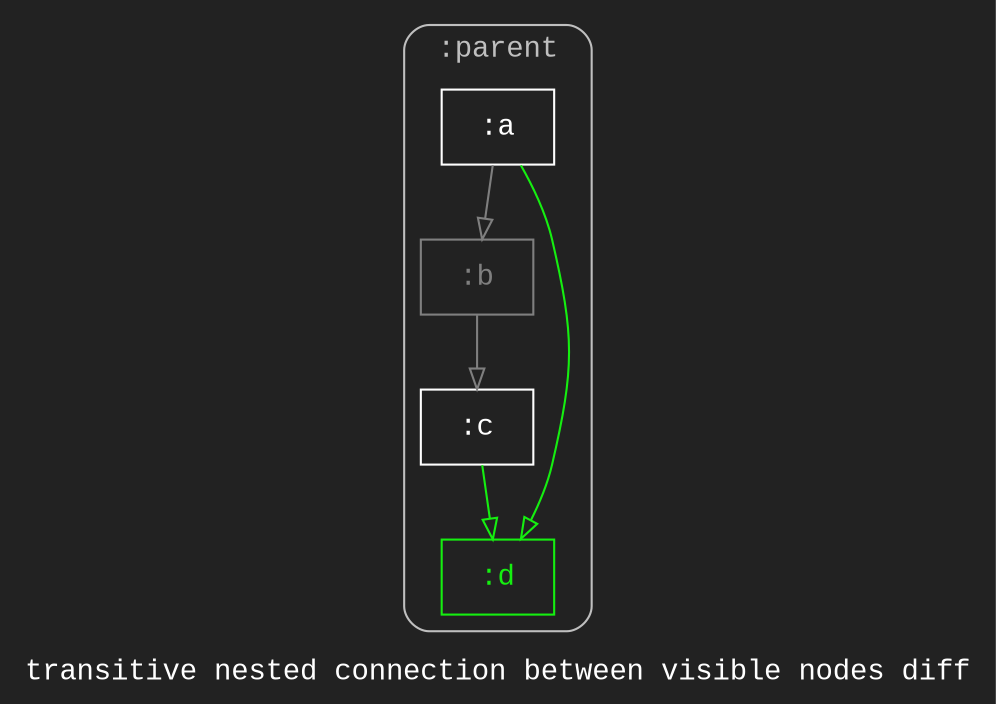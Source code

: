 digraph D {
    label="transitive nested connection between visible nodes diff";
    tooltip="transitive nested connection between visible nodes diff";
    bgcolor="#222222";
    fontcolor="#ffffff";
    fontname="Courier New";
    
    subgraph cluster_node1 { /* :parent */
        label=":parent";
        style="rounded";
        fontname="Courier New";
        color="#bfbfbf";
        fontcolor="#bfbfbf";
        tooltip=":parent";
        
        node2 [color="#ffffff",fontcolor="#ffffff",fontname="Courier New",shape="rectangle",tooltip=":parent:a",label=":a"]
        node3 [color="#7f7f7f",fontcolor="#7f7f7f",fontname="Courier New",shape="rectangle",tooltip=":parent:b",label=":b"]
        node4 [color="#ffffff",fontcolor="#ffffff",fontname="Courier New",shape="rectangle",tooltip=":parent:c",label=":c"]
        node5 [color="#15ef10",fontcolor="#15ef10",fontname="Courier New",shape="rectangle",tooltip=":parent:d",label=":d"]
    }
    
    node2 -> node3 [arrowhead="empty",color="#7f7f7f",tooltip=":parent:a\n   ->\n:parent:b",]
    node2 -> node5 [arrowhead="empty",color="#15ef10",tooltip=":parent:a\n   ->\n:parent:d",]
    node3 -> node4 [arrowhead="empty",color="#7f7f7f",tooltip=":parent:b\n   ->\n:parent:c",]
    node4 -> node5 [arrowhead="empty",color="#15ef10",tooltip=":parent:c\n   ->\n:parent:d",]
}
